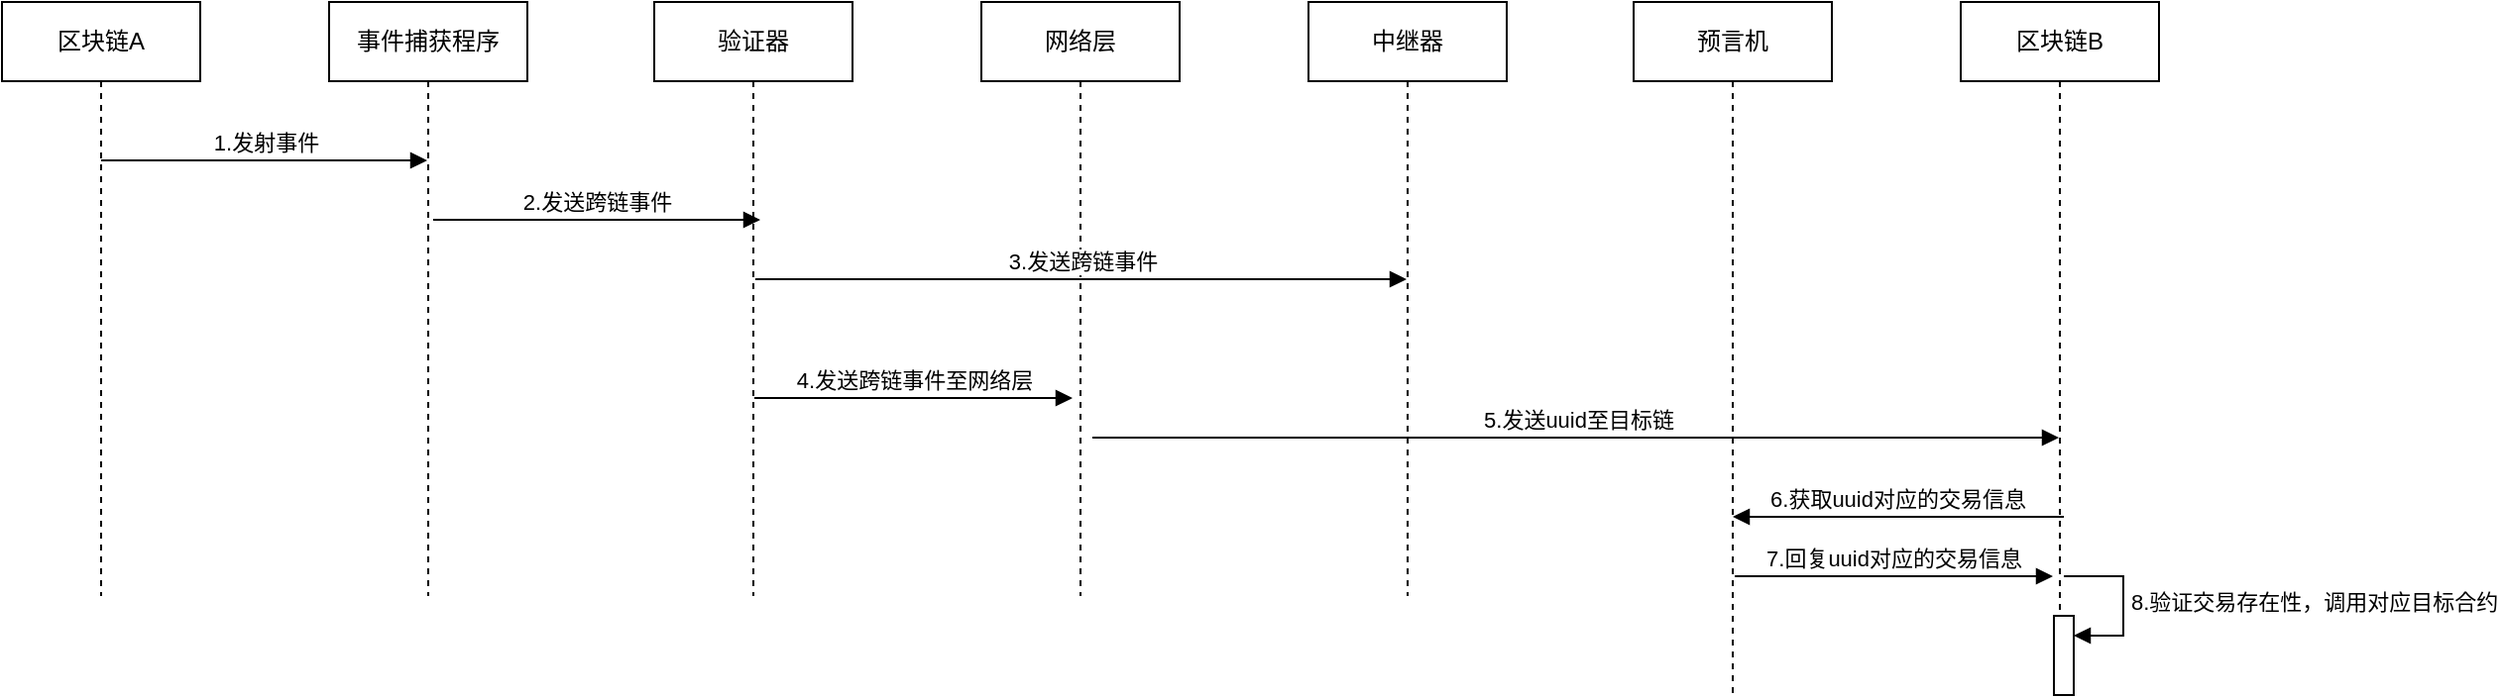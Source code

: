 <mxfile version="24.4.6" type="github">
  <diagram name="第 1 页" id="0N3-7GCmC0MNpS1LOGUZ">
    <mxGraphModel dx="1590" dy="895" grid="1" gridSize="10" guides="1" tooltips="1" connect="1" arrows="1" fold="1" page="1" pageScale="1" pageWidth="827" pageHeight="1169" math="0" shadow="0">
      <root>
        <mxCell id="0" />
        <mxCell id="1" parent="0" />
        <mxCell id="Fsoi2ilbe3J_ZA-8UHdk-13" value="区块链A" style="shape=umlLifeline;perimeter=lifelinePerimeter;whiteSpace=wrap;html=1;container=1;dropTarget=0;collapsible=0;recursiveResize=0;outlineConnect=0;portConstraint=eastwest;newEdgeStyle={&quot;curved&quot;:0,&quot;rounded&quot;:0};" parent="1" vertex="1">
          <mxGeometry x="20" y="460" width="100" height="300" as="geometry" />
        </mxCell>
        <mxCell id="Fsoi2ilbe3J_ZA-8UHdk-14" value="事件捕获程序" style="shape=umlLifeline;perimeter=lifelinePerimeter;whiteSpace=wrap;html=1;container=1;dropTarget=0;collapsible=0;recursiveResize=0;outlineConnect=0;portConstraint=eastwest;newEdgeStyle={&quot;curved&quot;:0,&quot;rounded&quot;:0};" parent="1" vertex="1">
          <mxGeometry x="185" y="460" width="100" height="300" as="geometry" />
        </mxCell>
        <mxCell id="Fsoi2ilbe3J_ZA-8UHdk-15" value="网络层" style="shape=umlLifeline;perimeter=lifelinePerimeter;whiteSpace=wrap;html=1;container=1;dropTarget=0;collapsible=0;recursiveResize=0;outlineConnect=0;portConstraint=eastwest;newEdgeStyle={&quot;curved&quot;:0,&quot;rounded&quot;:0};" parent="1" vertex="1">
          <mxGeometry x="514" y="460" width="100" height="300" as="geometry" />
        </mxCell>
        <mxCell id="Fsoi2ilbe3J_ZA-8UHdk-17" value="预言机" style="shape=umlLifeline;perimeter=lifelinePerimeter;whiteSpace=wrap;html=1;container=1;dropTarget=0;collapsible=0;recursiveResize=0;outlineConnect=0;portConstraint=eastwest;newEdgeStyle={&quot;curved&quot;:0,&quot;rounded&quot;:0};" parent="1" vertex="1">
          <mxGeometry x="843" y="460" width="100" height="350" as="geometry" />
        </mxCell>
        <mxCell id="Fsoi2ilbe3J_ZA-8UHdk-18" value="中继器" style="shape=umlLifeline;perimeter=lifelinePerimeter;whiteSpace=wrap;html=1;container=1;dropTarget=0;collapsible=0;recursiveResize=0;outlineConnect=0;portConstraint=eastwest;newEdgeStyle={&quot;curved&quot;:0,&quot;rounded&quot;:0};" parent="1" vertex="1">
          <mxGeometry x="679" y="460" width="100" height="300" as="geometry" />
        </mxCell>
        <mxCell id="Fsoi2ilbe3J_ZA-8UHdk-19" value="区块链B" style="shape=umlLifeline;perimeter=lifelinePerimeter;whiteSpace=wrap;html=1;container=1;dropTarget=0;collapsible=0;recursiveResize=0;outlineConnect=0;portConstraint=eastwest;newEdgeStyle={&quot;curved&quot;:0,&quot;rounded&quot;:0};" parent="1" vertex="1">
          <mxGeometry x="1008" y="460" width="100" height="350" as="geometry" />
        </mxCell>
        <mxCell id="AbaJ8lSN3PvZrrOFfH0S-13" value="" style="html=1;points=[[0,0,0,0,5],[0,1,0,0,-5],[1,0,0,0,5],[1,1,0,0,-5]];perimeter=orthogonalPerimeter;outlineConnect=0;targetShapes=umlLifeline;portConstraint=eastwest;newEdgeStyle={&quot;curved&quot;:0,&quot;rounded&quot;:0};" vertex="1" parent="Fsoi2ilbe3J_ZA-8UHdk-19">
          <mxGeometry x="47" y="310" width="10" height="40" as="geometry" />
        </mxCell>
        <mxCell id="AbaJ8lSN3PvZrrOFfH0S-14" value="8.验证交易存在性，调用对应目标合约" style="html=1;align=left;spacingLeft=2;endArrow=block;rounded=0;edgeStyle=orthogonalEdgeStyle;curved=0;rounded=0;" edge="1" target="AbaJ8lSN3PvZrrOFfH0S-13" parent="Fsoi2ilbe3J_ZA-8UHdk-19">
          <mxGeometry relative="1" as="geometry">
            <mxPoint x="52" y="290" as="sourcePoint" />
            <Array as="points">
              <mxPoint x="82" y="320" />
            </Array>
          </mxGeometry>
        </mxCell>
        <mxCell id="AbaJ8lSN3PvZrrOFfH0S-1" value="1.发射事件" style="html=1;verticalAlign=bottom;endArrow=block;curved=0;rounded=0;" edge="1" parent="1" target="Fsoi2ilbe3J_ZA-8UHdk-14">
          <mxGeometry width="80" relative="1" as="geometry">
            <mxPoint x="70" y="540" as="sourcePoint" />
            <mxPoint x="150" y="540" as="targetPoint" />
          </mxGeometry>
        </mxCell>
        <mxCell id="AbaJ8lSN3PvZrrOFfH0S-3" value="验证器" style="shape=umlLifeline;perimeter=lifelinePerimeter;whiteSpace=wrap;html=1;container=1;dropTarget=0;collapsible=0;recursiveResize=0;outlineConnect=0;portConstraint=eastwest;newEdgeStyle={&quot;curved&quot;:0,&quot;rounded&quot;:0};" vertex="1" parent="1">
          <mxGeometry x="349" y="460" width="100" height="300" as="geometry" />
        </mxCell>
        <mxCell id="AbaJ8lSN3PvZrrOFfH0S-4" value="2.发送跨链事件" style="html=1;verticalAlign=bottom;endArrow=block;curved=0;rounded=0;" edge="1" parent="1">
          <mxGeometry width="80" relative="1" as="geometry">
            <mxPoint x="237.5" y="570" as="sourcePoint" />
            <mxPoint x="402.5" y="570" as="targetPoint" />
          </mxGeometry>
        </mxCell>
        <mxCell id="AbaJ8lSN3PvZrrOFfH0S-5" value="3.发送跨链事件" style="html=1;verticalAlign=bottom;endArrow=block;curved=0;rounded=0;" edge="1" parent="1" target="Fsoi2ilbe3J_ZA-8UHdk-18">
          <mxGeometry x="0.0" width="80" relative="1" as="geometry">
            <mxPoint x="400" y="600" as="sourcePoint" />
            <mxPoint x="565" y="600" as="targetPoint" />
            <mxPoint as="offset" />
          </mxGeometry>
        </mxCell>
        <mxCell id="AbaJ8lSN3PvZrrOFfH0S-7" value="4.发送跨链事件至网络层" style="html=1;verticalAlign=bottom;endArrow=block;curved=0;rounded=0;" edge="1" parent="1">
          <mxGeometry x="-0.003" width="80" relative="1" as="geometry">
            <mxPoint x="399.5" y="660" as="sourcePoint" />
            <mxPoint x="560" y="660" as="targetPoint" />
            <mxPoint as="offset" />
          </mxGeometry>
        </mxCell>
        <mxCell id="AbaJ8lSN3PvZrrOFfH0S-8" value="5.发送uuid至目标链" style="html=1;verticalAlign=bottom;endArrow=block;curved=0;rounded=0;" edge="1" parent="1" target="Fsoi2ilbe3J_ZA-8UHdk-19">
          <mxGeometry x="0.003" width="80" relative="1" as="geometry">
            <mxPoint x="570" y="680" as="sourcePoint" />
            <mxPoint x="730.5" y="680" as="targetPoint" />
            <mxPoint as="offset" />
          </mxGeometry>
        </mxCell>
        <mxCell id="AbaJ8lSN3PvZrrOFfH0S-9" value="6.获取uuid对应的交易信息" style="html=1;verticalAlign=bottom;endArrow=block;curved=0;rounded=0;" edge="1" parent="1" target="Fsoi2ilbe3J_ZA-8UHdk-17">
          <mxGeometry x="0.003" width="80" relative="1" as="geometry">
            <mxPoint x="1060" y="720" as="sourcePoint" />
            <mxPoint x="1548" y="720" as="targetPoint" />
            <mxPoint as="offset" />
          </mxGeometry>
        </mxCell>
        <mxCell id="AbaJ8lSN3PvZrrOFfH0S-12" value="7.回复uuid对应的交易信息" style="html=1;verticalAlign=bottom;endArrow=block;curved=0;rounded=0;" edge="1" parent="1">
          <mxGeometry x="-0.003" width="80" relative="1" as="geometry">
            <mxPoint x="894" y="750" as="sourcePoint" />
            <mxPoint x="1054.5" y="750" as="targetPoint" />
            <mxPoint as="offset" />
          </mxGeometry>
        </mxCell>
      </root>
    </mxGraphModel>
  </diagram>
</mxfile>
